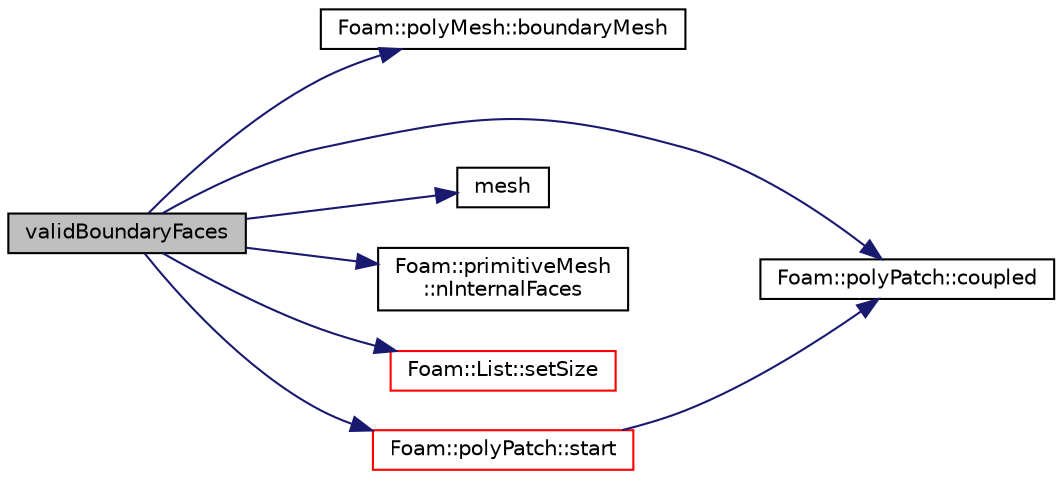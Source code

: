 digraph "validBoundaryFaces"
{
  bgcolor="transparent";
  edge [fontname="Helvetica",fontsize="10",labelfontname="Helvetica",labelfontsize="10"];
  node [fontname="Helvetica",fontsize="10",shape=record];
  rankdir="LR";
  Node1 [label="validBoundaryFaces",height=0.2,width=0.4,color="black", fillcolor="grey75", style="filled", fontcolor="black"];
  Node1 -> Node2 [color="midnightblue",fontsize="10",style="solid",fontname="Helvetica"];
  Node2 [label="Foam::polyMesh::boundaryMesh",height=0.2,width=0.4,color="black",URL="$a01955.html#a6b7f5ba89250dbd7a1c6c7860ab60fe3",tooltip="Return boundary mesh. "];
  Node1 -> Node3 [color="midnightblue",fontsize="10",style="solid",fontname="Helvetica"];
  Node3 [label="Foam::polyPatch::coupled",height=0.2,width=0.4,color="black",URL="$a01973.html#acffd678e538fc569f301aacdb4f019b7",tooltip="Return true if this patch is geometrically coupled (i.e. faces and. "];
  Node1 -> Node4 [color="midnightblue",fontsize="10",style="solid",fontname="Helvetica"];
  Node4 [label="mesh",height=0.2,width=0.4,color="black",URL="$a00239.html#aa51573bc757d5d5bb058db0464886447"];
  Node1 -> Node5 [color="midnightblue",fontsize="10",style="solid",fontname="Helvetica"];
  Node5 [label="Foam::primitiveMesh\l::nInternalFaces",height=0.2,width=0.4,color="black",URL="$a02008.html#aa1eec60bd258a70018b8ffda0dced7bb"];
  Node1 -> Node6 [color="midnightblue",fontsize="10",style="solid",fontname="Helvetica"];
  Node6 [label="Foam::List::setSize",height=0.2,width=0.4,color="red",URL="$a01391.html#aedb985ffeaf1bdbfeccc2a8730405703",tooltip="Reset size of List. "];
  Node1 -> Node7 [color="midnightblue",fontsize="10",style="solid",fontname="Helvetica"];
  Node7 [label="Foam::polyPatch::start",height=0.2,width=0.4,color="red",URL="$a01973.html#a861f370e41af7d54d7ff91da65de6e6a",tooltip="Return start label of this patch in the polyMesh face list. "];
  Node7 -> Node3 [color="midnightblue",fontsize="10",style="solid",fontname="Helvetica"];
}
